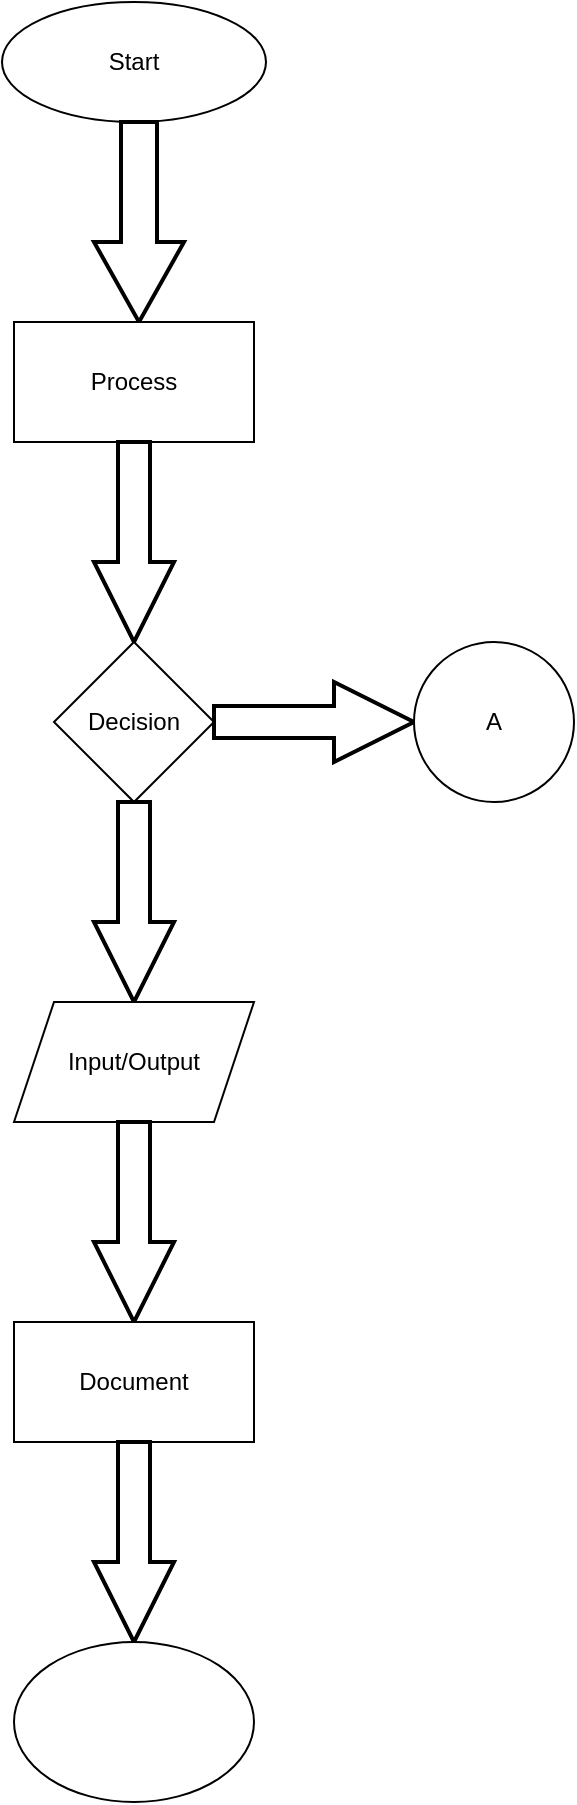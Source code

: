 <mxfile version="27.1.3">
  <diagram name="Page-1" id="GdWa5QTDgYt8z316PTSi">
    <mxGraphModel dx="1979" dy="1080" grid="1" gridSize="10" guides="1" tooltips="1" connect="1" arrows="1" fold="1" page="1" pageScale="1" pageWidth="850" pageHeight="1100" math="0" shadow="0">
      <root>
        <mxCell id="0" />
        <mxCell id="1" parent="0" />
        <mxCell id="tUWvobzkTudV1cqjpl4K-1" value="Start" style="ellipse;whiteSpace=wrap;html=1;" vertex="1" parent="1">
          <mxGeometry x="359" y="70" width="132" height="60" as="geometry" />
        </mxCell>
        <mxCell id="tUWvobzkTudV1cqjpl4K-6" value="" style="verticalLabelPosition=bottom;verticalAlign=top;html=1;strokeWidth=2;shape=mxgraph.arrows2.arrow;dy=0.6;dx=40;notch=0;direction=south;" vertex="1" parent="1">
          <mxGeometry x="405" y="130" width="45" height="100" as="geometry" />
        </mxCell>
        <mxCell id="tUWvobzkTudV1cqjpl4K-7" value="Process" style="rounded=0;whiteSpace=wrap;html=1;" vertex="1" parent="1">
          <mxGeometry x="365" y="230" width="120" height="60" as="geometry" />
        </mxCell>
        <mxCell id="tUWvobzkTudV1cqjpl4K-8" value="" style="verticalLabelPosition=bottom;verticalAlign=top;html=1;strokeWidth=2;shape=mxgraph.arrows2.arrow;dy=0.6;dx=40;notch=0;direction=south;" vertex="1" parent="1">
          <mxGeometry x="405" y="290" width="40" height="100" as="geometry" />
        </mxCell>
        <mxCell id="tUWvobzkTudV1cqjpl4K-9" value="Decision" style="rhombus;whiteSpace=wrap;html=1;" vertex="1" parent="1">
          <mxGeometry x="385" y="390" width="80" height="80" as="geometry" />
        </mxCell>
        <mxCell id="tUWvobzkTudV1cqjpl4K-10" value="" style="verticalLabelPosition=bottom;verticalAlign=top;html=1;strokeWidth=2;shape=mxgraph.arrows2.arrow;dy=0.6;dx=40;notch=0;direction=east;" vertex="1" parent="1">
          <mxGeometry x="465" y="410" width="100" height="40" as="geometry" />
        </mxCell>
        <mxCell id="tUWvobzkTudV1cqjpl4K-11" value="A" style="ellipse;whiteSpace=wrap;html=1;aspect=fixed;" vertex="1" parent="1">
          <mxGeometry x="565" y="390" width="80" height="80" as="geometry" />
        </mxCell>
        <mxCell id="tUWvobzkTudV1cqjpl4K-12" value="" style="verticalLabelPosition=bottom;verticalAlign=top;html=1;strokeWidth=2;shape=mxgraph.arrows2.arrow;dy=0.6;dx=40;notch=0;direction=south;" vertex="1" parent="1">
          <mxGeometry x="405" y="470" width="40" height="100" as="geometry" />
        </mxCell>
        <mxCell id="tUWvobzkTudV1cqjpl4K-13" value="Input/Output" style="shape=parallelogram;perimeter=parallelogramPerimeter;whiteSpace=wrap;html=1;fixedSize=1;" vertex="1" parent="1">
          <mxGeometry x="365" y="570" width="120" height="60" as="geometry" />
        </mxCell>
        <mxCell id="tUWvobzkTudV1cqjpl4K-14" value="" style="verticalLabelPosition=bottom;verticalAlign=top;html=1;strokeWidth=2;shape=mxgraph.arrows2.arrow;dy=0.6;dx=40;notch=0;direction=south;" vertex="1" parent="1">
          <mxGeometry x="405" y="630" width="40" height="100" as="geometry" />
        </mxCell>
        <mxCell id="tUWvobzkTudV1cqjpl4K-15" value="Document" style="rounded=0;whiteSpace=wrap;html=1;" vertex="1" parent="1">
          <mxGeometry x="365" y="730" width="120" height="60" as="geometry" />
        </mxCell>
        <mxCell id="tUWvobzkTudV1cqjpl4K-16" value="" style="verticalLabelPosition=bottom;verticalAlign=top;html=1;strokeWidth=2;shape=mxgraph.arrows2.arrow;dy=0.6;dx=40;notch=0;direction=south;" vertex="1" parent="1">
          <mxGeometry x="405" y="790" width="40" height="100" as="geometry" />
        </mxCell>
        <mxCell id="tUWvobzkTudV1cqjpl4K-17" value="" style="ellipse;whiteSpace=wrap;html=1;" vertex="1" parent="1">
          <mxGeometry x="365" y="890" width="120" height="80" as="geometry" />
        </mxCell>
      </root>
    </mxGraphModel>
  </diagram>
</mxfile>
